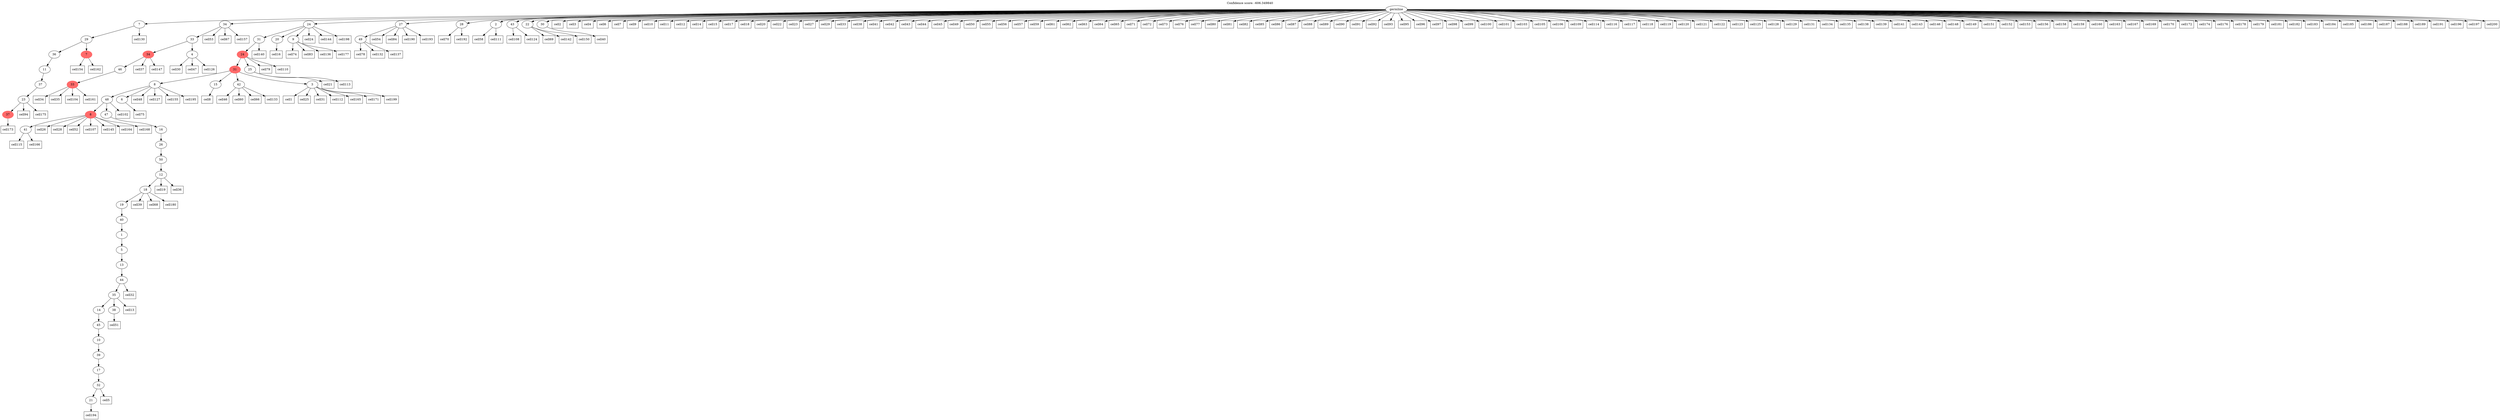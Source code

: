 digraph g {
	"56" -> "57";
	"57" [color=indianred1, style=filled, label="37"];
	"55" -> "56";
	"56" [label="23"];
	"54" -> "55";
	"55" [label="37"];
	"53" -> "54";
	"54" [label="11"];
	"51" -> "52";
	"52" [color=indianred1, style=filled, label="7"];
	"51" -> "53";
	"53" [label="36"];
	"50" -> "51";
	"51" [label="29"];
	"46" -> "47";
	"47" [color=indianred1, style=filled, label="33"];
	"45" -> "46";
	"46" [label="46"];
	"44" -> "45";
	"45" [color=indianred1, style=filled, label="34"];
	"44" -> "48";
	"48" [label="4"];
	"43" -> "44";
	"44" [label="33"];
	"37" -> "38";
	"38" [label="41"];
	"34" -> "35";
	"35" [label="21"];
	"33" -> "34";
	"34" [label="32"];
	"32" -> "33";
	"33" [label="17"];
	"31" -> "32";
	"32" [label="39"];
	"30" -> "31";
	"31" [label="10"];
	"29" -> "30";
	"30" [label="45"];
	"28" -> "29";
	"29" [label="14"];
	"28" -> "36";
	"36" [label="38"];
	"27" -> "28";
	"28" [label="35"];
	"26" -> "27";
	"27" [label="44"];
	"25" -> "26";
	"26" [label="13"];
	"24" -> "25";
	"25" [label="5"];
	"23" -> "24";
	"24" [label="1"];
	"22" -> "23";
	"23" [label="40"];
	"21" -> "22";
	"22" [label="19"];
	"20" -> "21";
	"21" [label="18"];
	"19" -> "20";
	"20" [label="12"];
	"18" -> "19";
	"19" [label="50"];
	"17" -> "18";
	"18" [label="26"];
	"16" -> "17";
	"17" [label="16"];
	"15" -> "16";
	"16" [label="47"];
	"15" -> "37";
	"37" [color=indianred1, style=filled, label="8"];
	"14" -> "15";
	"15" [label="48"];
	"14" -> "39";
	"39" [label="6"];
	"10" -> "11";
	"11" [label="15"];
	"10" -> "12";
	"12" [label="42"];
	"10" -> "13";
	"13" [label="3"];
	"10" -> "14";
	"14" [label="8"];
	"9" -> "10";
	"10" [color=indianred1, style=filled, label="31"];
	"9" -> "40";
	"40" [label="25"];
	"8" -> "9";
	"9" [color=indianred1, style=filled, label="24"];
	"7" -> "8";
	"8" [label="31"];
	"7" -> "41";
	"41" [label="20"];
	"7" -> "42";
	"42" [label="9"];
	"3" -> "4";
	"4" [label="49"];
	"0" -> "1";
	"1" [label="28"];
	"0" -> "2";
	"2" [label="2"];
	"0" -> "3";
	"3" [label="27"];
	"0" -> "5";
	"5" [label="43"];
	"0" -> "6";
	"6" [label="22"];
	"0" -> "7";
	"7" [label="24"];
	"0" -> "43";
	"43" [label="34"];
	"0" -> "49";
	"49" [label="30"];
	"0" -> "50";
	"50" [label="7"];
	"0" [label="germline"];
	"13" -> "cell1";
	"cell1" [shape=box];
	"0" -> "cell2";
	"cell2" [shape=box];
	"0" -> "cell3";
	"cell3" [shape=box];
	"0" -> "cell4";
	"cell4" [shape=box];
	"34" -> "cell5";
	"cell5" [shape=box];
	"0" -> "cell6";
	"cell6" [shape=box];
	"0" -> "cell7";
	"cell7" [shape=box];
	"11" -> "cell8";
	"cell8" [shape=box];
	"0" -> "cell9";
	"cell9" [shape=box];
	"0" -> "cell10";
	"cell10" [shape=box];
	"0" -> "cell11";
	"cell11" [shape=box];
	"0" -> "cell12";
	"cell12" [shape=box];
	"28" -> "cell13";
	"cell13" [shape=box];
	"0" -> "cell14";
	"cell14" [shape=box];
	"0" -> "cell15";
	"cell15" [shape=box];
	"41" -> "cell16";
	"cell16" [shape=box];
	"0" -> "cell17";
	"cell17" [shape=box];
	"0" -> "cell18";
	"cell18" [shape=box];
	"20" -> "cell19";
	"cell19" [shape=box];
	"0" -> "cell20";
	"cell20" [shape=box];
	"40" -> "cell21";
	"cell21" [shape=box];
	"0" -> "cell22";
	"cell22" [shape=box];
	"0" -> "cell23";
	"cell23" [shape=box];
	"7" -> "cell24";
	"cell24" [shape=box];
	"13" -> "cell25";
	"cell25" [shape=box];
	"37" -> "cell26";
	"cell26" [shape=box];
	"0" -> "cell27";
	"cell27" [shape=box];
	"37" -> "cell28";
	"cell28" [shape=box];
	"0" -> "cell29";
	"cell29" [shape=box];
	"48" -> "cell30";
	"cell30" [shape=box];
	"13" -> "cell31";
	"cell31" [shape=box];
	"27" -> "cell32";
	"cell32" [shape=box];
	"0" -> "cell33";
	"cell33" [shape=box];
	"47" -> "cell34";
	"cell34" [shape=box];
	"47" -> "cell35";
	"cell35" [shape=box];
	"20" -> "cell36";
	"cell36" [shape=box];
	"45" -> "cell37";
	"cell37" [shape=box];
	"0" -> "cell38";
	"cell38" [shape=box];
	"21" -> "cell39";
	"cell39" [shape=box];
	"49" -> "cell40";
	"cell40" [shape=box];
	"0" -> "cell41";
	"cell41" [shape=box];
	"0" -> "cell42";
	"cell42" [shape=box];
	"0" -> "cell43";
	"cell43" [shape=box];
	"0" -> "cell44";
	"cell44" [shape=box];
	"0" -> "cell45";
	"cell45" [shape=box];
	"12" -> "cell46";
	"cell46" [shape=box];
	"48" -> "cell47";
	"cell47" [shape=box];
	"14" -> "cell48";
	"cell48" [shape=box];
	"0" -> "cell49";
	"cell49" [shape=box];
	"0" -> "cell50";
	"cell50" [shape=box];
	"36" -> "cell51";
	"cell51" [shape=box];
	"37" -> "cell52";
	"cell52" [shape=box];
	"43" -> "cell53";
	"cell53" [shape=box];
	"3" -> "cell54";
	"cell54" [shape=box];
	"0" -> "cell55";
	"cell55" [shape=box];
	"0" -> "cell56";
	"cell56" [shape=box];
	"0" -> "cell57";
	"cell57" [shape=box];
	"2" -> "cell58";
	"cell58" [shape=box];
	"0" -> "cell59";
	"cell59" [shape=box];
	"12" -> "cell60";
	"cell60" [shape=box];
	"0" -> "cell61";
	"cell61" [shape=box];
	"0" -> "cell62";
	"cell62" [shape=box];
	"0" -> "cell63";
	"cell63" [shape=box];
	"0" -> "cell64";
	"cell64" [shape=box];
	"0" -> "cell65";
	"cell65" [shape=box];
	"12" -> "cell66";
	"cell66" [shape=box];
	"43" -> "cell67";
	"cell67" [shape=box];
	"21" -> "cell68";
	"cell68" [shape=box];
	"6" -> "cell69";
	"cell69" [shape=box];
	"1" -> "cell70";
	"cell70" [shape=box];
	"0" -> "cell71";
	"cell71" [shape=box];
	"0" -> "cell72";
	"cell72" [shape=box];
	"0" -> "cell73";
	"cell73" [shape=box];
	"42" -> "cell74";
	"cell74" [shape=box];
	"39" -> "cell75";
	"cell75" [shape=box];
	"0" -> "cell76";
	"cell76" [shape=box];
	"0" -> "cell77";
	"cell77" [shape=box];
	"4" -> "cell78";
	"cell78" [shape=box];
	"9" -> "cell79";
	"cell79" [shape=box];
	"0" -> "cell80";
	"cell80" [shape=box];
	"0" -> "cell81";
	"cell81" [shape=box];
	"0" -> "cell82";
	"cell82" [shape=box];
	"42" -> "cell83";
	"cell83" [shape=box];
	"3" -> "cell84";
	"cell84" [shape=box];
	"0" -> "cell85";
	"cell85" [shape=box];
	"0" -> "cell86";
	"cell86" [shape=box];
	"0" -> "cell87";
	"cell87" [shape=box];
	"0" -> "cell88";
	"cell88" [shape=box];
	"0" -> "cell89";
	"cell89" [shape=box];
	"0" -> "cell90";
	"cell90" [shape=box];
	"0" -> "cell91";
	"cell91" [shape=box];
	"0" -> "cell92";
	"cell92" [shape=box];
	"0" -> "cell93";
	"cell93" [shape=box];
	"56" -> "cell94";
	"cell94" [shape=box];
	"0" -> "cell95";
	"cell95" [shape=box];
	"0" -> "cell96";
	"cell96" [shape=box];
	"0" -> "cell97";
	"cell97" [shape=box];
	"0" -> "cell98";
	"cell98" [shape=box];
	"0" -> "cell99";
	"cell99" [shape=box];
	"0" -> "cell100";
	"cell100" [shape=box];
	"0" -> "cell101";
	"cell101" [shape=box];
	"15" -> "cell102";
	"cell102" [shape=box];
	"0" -> "cell103";
	"cell103" [shape=box];
	"47" -> "cell104";
	"cell104" [shape=box];
	"0" -> "cell105";
	"cell105" [shape=box];
	"0" -> "cell106";
	"cell106" [shape=box];
	"37" -> "cell107";
	"cell107" [shape=box];
	"5" -> "cell108";
	"cell108" [shape=box];
	"0" -> "cell109";
	"cell109" [shape=box];
	"9" -> "cell110";
	"cell110" [shape=box];
	"2" -> "cell111";
	"cell111" [shape=box];
	"13" -> "cell112";
	"cell112" [shape=box];
	"40" -> "cell113";
	"cell113" [shape=box];
	"0" -> "cell114";
	"cell114" [shape=box];
	"38" -> "cell115";
	"cell115" [shape=box];
	"0" -> "cell116";
	"cell116" [shape=box];
	"0" -> "cell117";
	"cell117" [shape=box];
	"0" -> "cell118";
	"cell118" [shape=box];
	"0" -> "cell119";
	"cell119" [shape=box];
	"0" -> "cell120";
	"cell120" [shape=box];
	"0" -> "cell121";
	"cell121" [shape=box];
	"0" -> "cell122";
	"cell122" [shape=box];
	"0" -> "cell123";
	"cell123" [shape=box];
	"5" -> "cell124";
	"cell124" [shape=box];
	"0" -> "cell125";
	"cell125" [shape=box];
	"48" -> "cell126";
	"cell126" [shape=box];
	"14" -> "cell127";
	"cell127" [shape=box];
	"0" -> "cell128";
	"cell128" [shape=box];
	"0" -> "cell129";
	"cell129" [shape=box];
	"50" -> "cell130";
	"cell130" [shape=box];
	"0" -> "cell131";
	"cell131" [shape=box];
	"4" -> "cell132";
	"cell132" [shape=box];
	"12" -> "cell133";
	"cell133" [shape=box];
	"0" -> "cell134";
	"cell134" [shape=box];
	"0" -> "cell135";
	"cell135" [shape=box];
	"42" -> "cell136";
	"cell136" [shape=box];
	"4" -> "cell137";
	"cell137" [shape=box];
	"0" -> "cell138";
	"cell138" [shape=box];
	"0" -> "cell139";
	"cell139" [shape=box];
	"8" -> "cell140";
	"cell140" [shape=box];
	"0" -> "cell141";
	"cell141" [shape=box];
	"6" -> "cell142";
	"cell142" [shape=box];
	"0" -> "cell143";
	"cell143" [shape=box];
	"7" -> "cell144";
	"cell144" [shape=box];
	"37" -> "cell145";
	"cell145" [shape=box];
	"0" -> "cell146";
	"cell146" [shape=box];
	"45" -> "cell147";
	"cell147" [shape=box];
	"0" -> "cell148";
	"cell148" [shape=box];
	"0" -> "cell149";
	"cell149" [shape=box];
	"6" -> "cell150";
	"cell150" [shape=box];
	"0" -> "cell151";
	"cell151" [shape=box];
	"0" -> "cell152";
	"cell152" [shape=box];
	"0" -> "cell153";
	"cell153" [shape=box];
	"52" -> "cell154";
	"cell154" [shape=box];
	"14" -> "cell155";
	"cell155" [shape=box];
	"0" -> "cell156";
	"cell156" [shape=box];
	"43" -> "cell157";
	"cell157" [shape=box];
	"0" -> "cell158";
	"cell158" [shape=box];
	"0" -> "cell159";
	"cell159" [shape=box];
	"0" -> "cell160";
	"cell160" [shape=box];
	"47" -> "cell161";
	"cell161" [shape=box];
	"52" -> "cell162";
	"cell162" [shape=box];
	"0" -> "cell163";
	"cell163" [shape=box];
	"37" -> "cell164";
	"cell164" [shape=box];
	"13" -> "cell165";
	"cell165" [shape=box];
	"38" -> "cell166";
	"cell166" [shape=box];
	"0" -> "cell167";
	"cell167" [shape=box];
	"37" -> "cell168";
	"cell168" [shape=box];
	"0" -> "cell169";
	"cell169" [shape=box];
	"0" -> "cell170";
	"cell170" [shape=box];
	"13" -> "cell171";
	"cell171" [shape=box];
	"0" -> "cell172";
	"cell172" [shape=box];
	"57" -> "cell173";
	"cell173" [shape=box];
	"0" -> "cell174";
	"cell174" [shape=box];
	"56" -> "cell175";
	"cell175" [shape=box];
	"0" -> "cell176";
	"cell176" [shape=box];
	"42" -> "cell177";
	"cell177" [shape=box];
	"0" -> "cell178";
	"cell178" [shape=box];
	"0" -> "cell179";
	"cell179" [shape=box];
	"21" -> "cell180";
	"cell180" [shape=box];
	"0" -> "cell181";
	"cell181" [shape=box];
	"0" -> "cell182";
	"cell182" [shape=box];
	"0" -> "cell183";
	"cell183" [shape=box];
	"0" -> "cell184";
	"cell184" [shape=box];
	"0" -> "cell185";
	"cell185" [shape=box];
	"0" -> "cell186";
	"cell186" [shape=box];
	"0" -> "cell187";
	"cell187" [shape=box];
	"0" -> "cell188";
	"cell188" [shape=box];
	"0" -> "cell189";
	"cell189" [shape=box];
	"3" -> "cell190";
	"cell190" [shape=box];
	"0" -> "cell191";
	"cell191" [shape=box];
	"1" -> "cell192";
	"cell192" [shape=box];
	"3" -> "cell193";
	"cell193" [shape=box];
	"35" -> "cell194";
	"cell194" [shape=box];
	"14" -> "cell195";
	"cell195" [shape=box];
	"0" -> "cell196";
	"cell196" [shape=box];
	"0" -> "cell197";
	"cell197" [shape=box];
	"7" -> "cell198";
	"cell198" [shape=box];
	"13" -> "cell199";
	"cell199" [shape=box];
	"0" -> "cell200";
	"cell200" [shape=box];
	labelloc="t";
	label="Confidence score: -606.349840";
}
